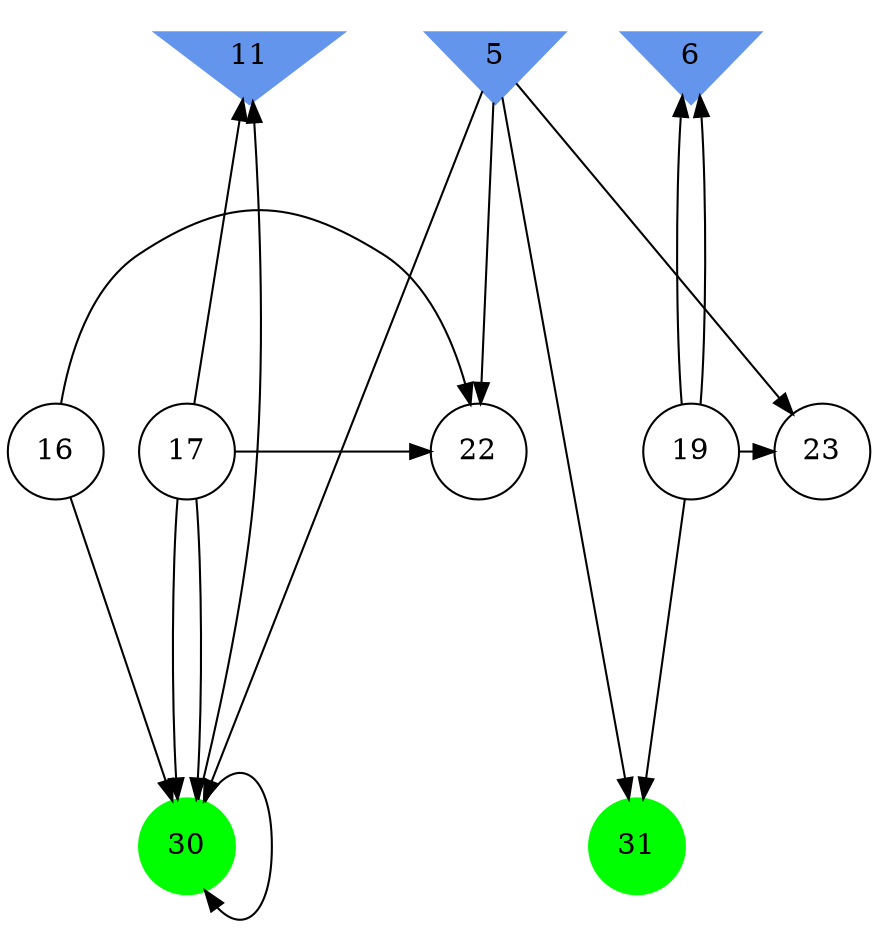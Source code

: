 digraph brain {
	ranksep=2.0;
	5 [shape=invtriangle,style=filled,color=cornflowerblue];
	6 [shape=invtriangle,style=filled,color=cornflowerblue];
	11 [shape=invtriangle,style=filled,color=cornflowerblue];
	16 [shape=circle,color=black];
	17 [shape=circle,color=black];
	19 [shape=circle,color=black];
	22 [shape=circle,color=black];
	23 [shape=circle,color=black];
	30 [shape=circle,style=filled,color=green];
	31 [shape=circle,style=filled,color=green];
	19	->	23;
	19	->	31;
	5	->	23;
	5	->	31;
	30	->	30;
	30	->	11;
	17	->	30;
	17	->	11;
	16	->	30;
	16	->	22;
	17	->	30;
	17	->	22;
	5	->	30;
	5	->	22;
	19	->	6;
	19	->	6;
	{ rank=same; 5; 6; 11; }
	{ rank=same; 16; 17; 19; 22; 23; }
	{ rank=same; 30; 31; }
}
